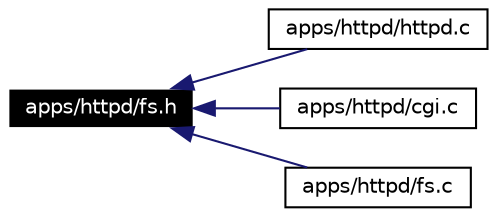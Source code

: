 digraph G
{
  edge [fontname="Helvetica",fontsize=10,labelfontname="Helvetica",labelfontsize=10];
  node [fontname="Helvetica",fontsize=10,shape=record];
  rankdir=LR;
  Node1 [label="apps/httpd/fs.h",height=0.2,width=0.4,color="white", fillcolor="black", style="filled" fontcolor="white"];
  Node1 -> Node2 [dir=back,color="midnightblue",fontsize=10,style="solid",fontname="Helvetica"];
  Node2 [label="apps/httpd/httpd.c",height=0.2,width=0.4,color="black", fillcolor="white", style="filled",URL="$a00037.html"];
  Node1 -> Node3 [dir=back,color="midnightblue",fontsize=10,style="solid",fontname="Helvetica"];
  Node3 [label="apps/httpd/cgi.c",height=0.2,width=0.4,color="black", fillcolor="white", style="filled",URL="$a00033.html"];
  Node1 -> Node4 [dir=back,color="midnightblue",fontsize=10,style="solid",fontname="Helvetica"];
  Node4 [label="apps/httpd/fs.c",height=0.2,width=0.4,color="black", fillcolor="white", style="filled",URL="$a00035.html"];
}
